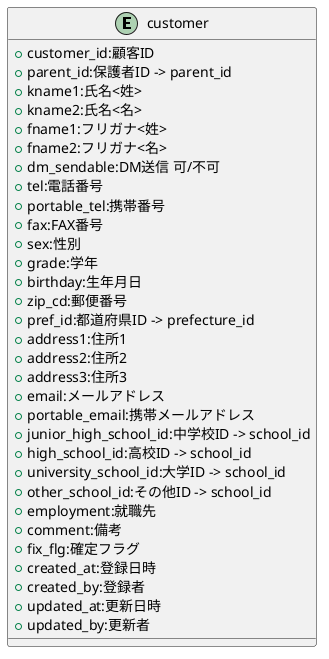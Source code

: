 @startuml

entity "customer"{
    + customer_id:顧客ID
    + parent_id:保護者ID -> parent_id
    + kname1:氏名<姓>
    + kname2:氏名<名>
    + fname1:フリガナ<姓>
    + fname2:フリガナ<名>
    + dm_sendable:DM送信 可/不可
    + tel:電話番号
    + portable_tel:携帯番号
    + fax:FAX番号
    + sex:性別
    + grade:学年
    + birthday:生年月日
    + zip_cd:郵便番号
    + pref_id:都道府県ID -> prefecture_id
    + address1:住所1
    + address2:住所2
    + address3:住所3
    + email:メールアドレス
    + portable_email:携帯メールアドレス
    + junior_high_school_id:中学校ID -> school_id
    + high_school_id:高校ID -> school_id
    + university_school_id:大学ID -> school_id
    + other_school_id:その他ID -> school_id
    + employment:就職先
    + comment:備考
    + fix_flg:確定フラグ
    + created_at:登録日時
    + created_by:登録者
    + updated_at:更新日時
    + updated_by:更新者
}

@enduml